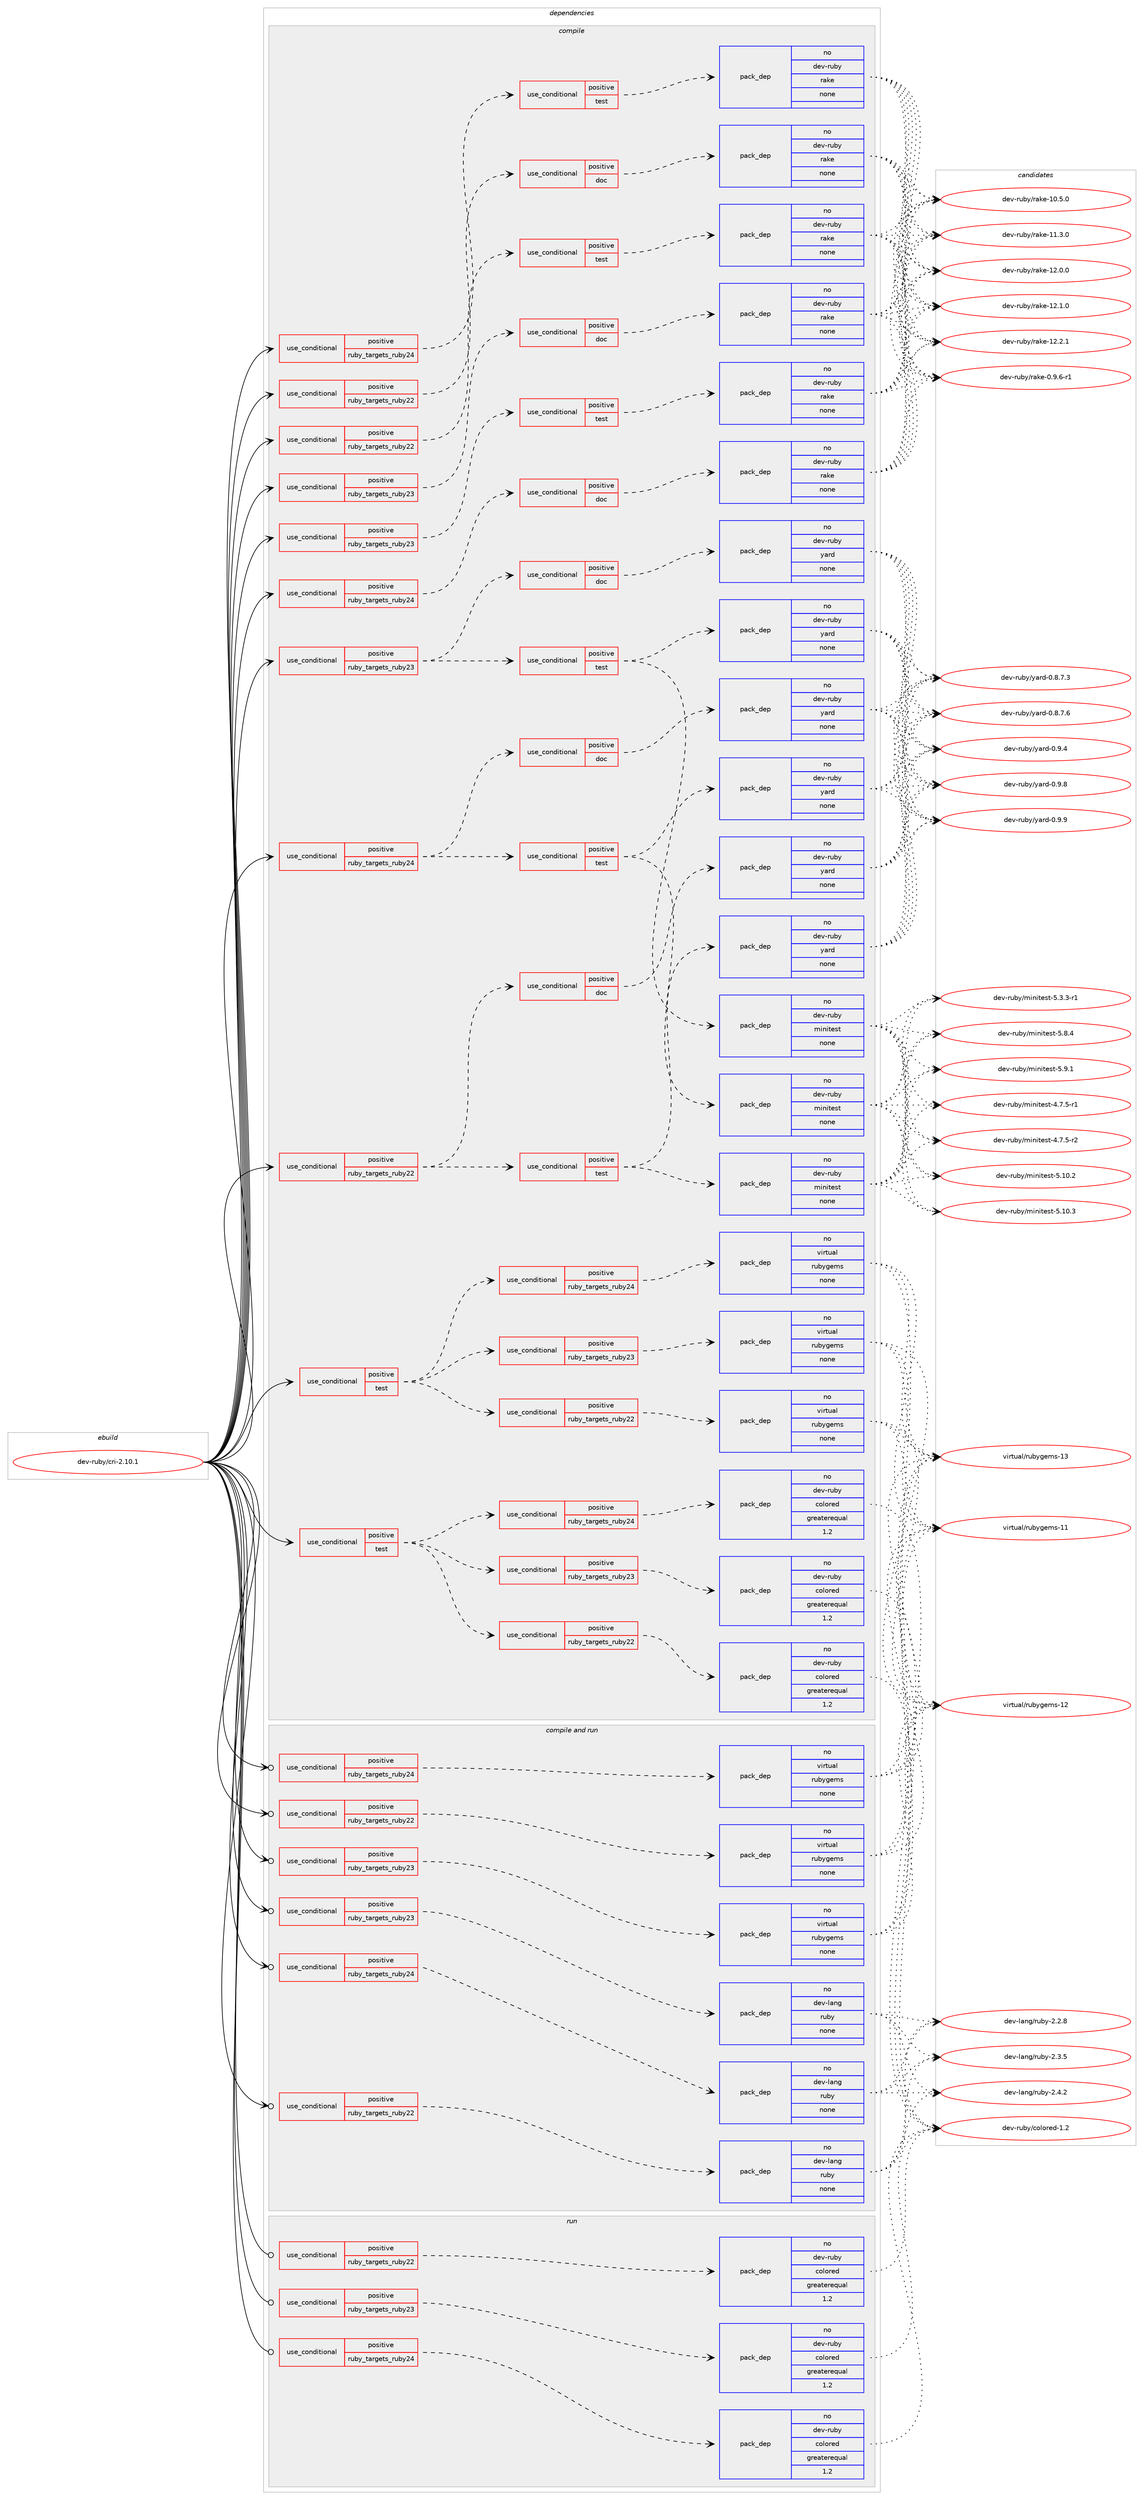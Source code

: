 digraph prolog {

# *************
# Graph options
# *************

newrank=true;
concentrate=true;
compound=true;
graph [rankdir=LR,fontname=Helvetica,fontsize=10,ranksep=1.5];#, ranksep=2.5, nodesep=0.2];
edge  [arrowhead=vee];
node  [fontname=Helvetica,fontsize=10];

# **********
# The ebuild
# **********

subgraph cluster_leftcol {
color=gray;
rank=same;
label=<<i>ebuild</i>>;
id [label="dev-ruby/cri-2.10.1", color=red, width=4, href="../dev-ruby/cri-2.10.1.svg"];
}

# ****************
# The dependencies
# ****************

subgraph cluster_midcol {
color=gray;
label=<<i>dependencies</i>>;
subgraph cluster_compile {
fillcolor="#eeeeee";
style=filled;
label=<<i>compile</i>>;
subgraph cond54974 {
dependency234669 [label=<<TABLE BORDER="0" CELLBORDER="1" CELLSPACING="0" CELLPADDING="4"><TR><TD ROWSPAN="3" CELLPADDING="10">use_conditional</TD></TR><TR><TD>positive</TD></TR><TR><TD>ruby_targets_ruby22</TD></TR></TABLE>>, shape=none, color=red];
subgraph cond54975 {
dependency234670 [label=<<TABLE BORDER="0" CELLBORDER="1" CELLSPACING="0" CELLPADDING="4"><TR><TD ROWSPAN="3" CELLPADDING="10">use_conditional</TD></TR><TR><TD>positive</TD></TR><TR><TD>doc</TD></TR></TABLE>>, shape=none, color=red];
subgraph pack175621 {
dependency234671 [label=<<TABLE BORDER="0" CELLBORDER="1" CELLSPACING="0" CELLPADDING="4" WIDTH="220"><TR><TD ROWSPAN="6" CELLPADDING="30">pack_dep</TD></TR><TR><TD WIDTH="110">no</TD></TR><TR><TD>dev-ruby</TD></TR><TR><TD>rake</TD></TR><TR><TD>none</TD></TR><TR><TD></TD></TR></TABLE>>, shape=none, color=blue];
}
dependency234670:e -> dependency234671:w [weight=20,style="dashed",arrowhead="vee"];
}
dependency234669:e -> dependency234670:w [weight=20,style="dashed",arrowhead="vee"];
}
id:e -> dependency234669:w [weight=20,style="solid",arrowhead="vee"];
subgraph cond54976 {
dependency234672 [label=<<TABLE BORDER="0" CELLBORDER="1" CELLSPACING="0" CELLPADDING="4"><TR><TD ROWSPAN="3" CELLPADDING="10">use_conditional</TD></TR><TR><TD>positive</TD></TR><TR><TD>ruby_targets_ruby22</TD></TR></TABLE>>, shape=none, color=red];
subgraph cond54977 {
dependency234673 [label=<<TABLE BORDER="0" CELLBORDER="1" CELLSPACING="0" CELLPADDING="4"><TR><TD ROWSPAN="3" CELLPADDING="10">use_conditional</TD></TR><TR><TD>positive</TD></TR><TR><TD>doc</TD></TR></TABLE>>, shape=none, color=red];
subgraph pack175622 {
dependency234674 [label=<<TABLE BORDER="0" CELLBORDER="1" CELLSPACING="0" CELLPADDING="4" WIDTH="220"><TR><TD ROWSPAN="6" CELLPADDING="30">pack_dep</TD></TR><TR><TD WIDTH="110">no</TD></TR><TR><TD>dev-ruby</TD></TR><TR><TD>yard</TD></TR><TR><TD>none</TD></TR><TR><TD></TD></TR></TABLE>>, shape=none, color=blue];
}
dependency234673:e -> dependency234674:w [weight=20,style="dashed",arrowhead="vee"];
}
dependency234672:e -> dependency234673:w [weight=20,style="dashed",arrowhead="vee"];
subgraph cond54978 {
dependency234675 [label=<<TABLE BORDER="0" CELLBORDER="1" CELLSPACING="0" CELLPADDING="4"><TR><TD ROWSPAN="3" CELLPADDING="10">use_conditional</TD></TR><TR><TD>positive</TD></TR><TR><TD>test</TD></TR></TABLE>>, shape=none, color=red];
subgraph pack175623 {
dependency234676 [label=<<TABLE BORDER="0" CELLBORDER="1" CELLSPACING="0" CELLPADDING="4" WIDTH="220"><TR><TD ROWSPAN="6" CELLPADDING="30">pack_dep</TD></TR><TR><TD WIDTH="110">no</TD></TR><TR><TD>dev-ruby</TD></TR><TR><TD>yard</TD></TR><TR><TD>none</TD></TR><TR><TD></TD></TR></TABLE>>, shape=none, color=blue];
}
dependency234675:e -> dependency234676:w [weight=20,style="dashed",arrowhead="vee"];
subgraph pack175624 {
dependency234677 [label=<<TABLE BORDER="0" CELLBORDER="1" CELLSPACING="0" CELLPADDING="4" WIDTH="220"><TR><TD ROWSPAN="6" CELLPADDING="30">pack_dep</TD></TR><TR><TD WIDTH="110">no</TD></TR><TR><TD>dev-ruby</TD></TR><TR><TD>minitest</TD></TR><TR><TD>none</TD></TR><TR><TD></TD></TR></TABLE>>, shape=none, color=blue];
}
dependency234675:e -> dependency234677:w [weight=20,style="dashed",arrowhead="vee"];
}
dependency234672:e -> dependency234675:w [weight=20,style="dashed",arrowhead="vee"];
}
id:e -> dependency234672:w [weight=20,style="solid",arrowhead="vee"];
subgraph cond54979 {
dependency234678 [label=<<TABLE BORDER="0" CELLBORDER="1" CELLSPACING="0" CELLPADDING="4"><TR><TD ROWSPAN="3" CELLPADDING="10">use_conditional</TD></TR><TR><TD>positive</TD></TR><TR><TD>ruby_targets_ruby22</TD></TR></TABLE>>, shape=none, color=red];
subgraph cond54980 {
dependency234679 [label=<<TABLE BORDER="0" CELLBORDER="1" CELLSPACING="0" CELLPADDING="4"><TR><TD ROWSPAN="3" CELLPADDING="10">use_conditional</TD></TR><TR><TD>positive</TD></TR><TR><TD>test</TD></TR></TABLE>>, shape=none, color=red];
subgraph pack175625 {
dependency234680 [label=<<TABLE BORDER="0" CELLBORDER="1" CELLSPACING="0" CELLPADDING="4" WIDTH="220"><TR><TD ROWSPAN="6" CELLPADDING="30">pack_dep</TD></TR><TR><TD WIDTH="110">no</TD></TR><TR><TD>dev-ruby</TD></TR><TR><TD>rake</TD></TR><TR><TD>none</TD></TR><TR><TD></TD></TR></TABLE>>, shape=none, color=blue];
}
dependency234679:e -> dependency234680:w [weight=20,style="dashed",arrowhead="vee"];
}
dependency234678:e -> dependency234679:w [weight=20,style="dashed",arrowhead="vee"];
}
id:e -> dependency234678:w [weight=20,style="solid",arrowhead="vee"];
subgraph cond54981 {
dependency234681 [label=<<TABLE BORDER="0" CELLBORDER="1" CELLSPACING="0" CELLPADDING="4"><TR><TD ROWSPAN="3" CELLPADDING="10">use_conditional</TD></TR><TR><TD>positive</TD></TR><TR><TD>ruby_targets_ruby23</TD></TR></TABLE>>, shape=none, color=red];
subgraph cond54982 {
dependency234682 [label=<<TABLE BORDER="0" CELLBORDER="1" CELLSPACING="0" CELLPADDING="4"><TR><TD ROWSPAN="3" CELLPADDING="10">use_conditional</TD></TR><TR><TD>positive</TD></TR><TR><TD>doc</TD></TR></TABLE>>, shape=none, color=red];
subgraph pack175626 {
dependency234683 [label=<<TABLE BORDER="0" CELLBORDER="1" CELLSPACING="0" CELLPADDING="4" WIDTH="220"><TR><TD ROWSPAN="6" CELLPADDING="30">pack_dep</TD></TR><TR><TD WIDTH="110">no</TD></TR><TR><TD>dev-ruby</TD></TR><TR><TD>rake</TD></TR><TR><TD>none</TD></TR><TR><TD></TD></TR></TABLE>>, shape=none, color=blue];
}
dependency234682:e -> dependency234683:w [weight=20,style="dashed",arrowhead="vee"];
}
dependency234681:e -> dependency234682:w [weight=20,style="dashed",arrowhead="vee"];
}
id:e -> dependency234681:w [weight=20,style="solid",arrowhead="vee"];
subgraph cond54983 {
dependency234684 [label=<<TABLE BORDER="0" CELLBORDER="1" CELLSPACING="0" CELLPADDING="4"><TR><TD ROWSPAN="3" CELLPADDING="10">use_conditional</TD></TR><TR><TD>positive</TD></TR><TR><TD>ruby_targets_ruby23</TD></TR></TABLE>>, shape=none, color=red];
subgraph cond54984 {
dependency234685 [label=<<TABLE BORDER="0" CELLBORDER="1" CELLSPACING="0" CELLPADDING="4"><TR><TD ROWSPAN="3" CELLPADDING="10">use_conditional</TD></TR><TR><TD>positive</TD></TR><TR><TD>doc</TD></TR></TABLE>>, shape=none, color=red];
subgraph pack175627 {
dependency234686 [label=<<TABLE BORDER="0" CELLBORDER="1" CELLSPACING="0" CELLPADDING="4" WIDTH="220"><TR><TD ROWSPAN="6" CELLPADDING="30">pack_dep</TD></TR><TR><TD WIDTH="110">no</TD></TR><TR><TD>dev-ruby</TD></TR><TR><TD>yard</TD></TR><TR><TD>none</TD></TR><TR><TD></TD></TR></TABLE>>, shape=none, color=blue];
}
dependency234685:e -> dependency234686:w [weight=20,style="dashed",arrowhead="vee"];
}
dependency234684:e -> dependency234685:w [weight=20,style="dashed",arrowhead="vee"];
subgraph cond54985 {
dependency234687 [label=<<TABLE BORDER="0" CELLBORDER="1" CELLSPACING="0" CELLPADDING="4"><TR><TD ROWSPAN="3" CELLPADDING="10">use_conditional</TD></TR><TR><TD>positive</TD></TR><TR><TD>test</TD></TR></TABLE>>, shape=none, color=red];
subgraph pack175628 {
dependency234688 [label=<<TABLE BORDER="0" CELLBORDER="1" CELLSPACING="0" CELLPADDING="4" WIDTH="220"><TR><TD ROWSPAN="6" CELLPADDING="30">pack_dep</TD></TR><TR><TD WIDTH="110">no</TD></TR><TR><TD>dev-ruby</TD></TR><TR><TD>yard</TD></TR><TR><TD>none</TD></TR><TR><TD></TD></TR></TABLE>>, shape=none, color=blue];
}
dependency234687:e -> dependency234688:w [weight=20,style="dashed",arrowhead="vee"];
subgraph pack175629 {
dependency234689 [label=<<TABLE BORDER="0" CELLBORDER="1" CELLSPACING="0" CELLPADDING="4" WIDTH="220"><TR><TD ROWSPAN="6" CELLPADDING="30">pack_dep</TD></TR><TR><TD WIDTH="110">no</TD></TR><TR><TD>dev-ruby</TD></TR><TR><TD>minitest</TD></TR><TR><TD>none</TD></TR><TR><TD></TD></TR></TABLE>>, shape=none, color=blue];
}
dependency234687:e -> dependency234689:w [weight=20,style="dashed",arrowhead="vee"];
}
dependency234684:e -> dependency234687:w [weight=20,style="dashed",arrowhead="vee"];
}
id:e -> dependency234684:w [weight=20,style="solid",arrowhead="vee"];
subgraph cond54986 {
dependency234690 [label=<<TABLE BORDER="0" CELLBORDER="1" CELLSPACING="0" CELLPADDING="4"><TR><TD ROWSPAN="3" CELLPADDING="10">use_conditional</TD></TR><TR><TD>positive</TD></TR><TR><TD>ruby_targets_ruby23</TD></TR></TABLE>>, shape=none, color=red];
subgraph cond54987 {
dependency234691 [label=<<TABLE BORDER="0" CELLBORDER="1" CELLSPACING="0" CELLPADDING="4"><TR><TD ROWSPAN="3" CELLPADDING="10">use_conditional</TD></TR><TR><TD>positive</TD></TR><TR><TD>test</TD></TR></TABLE>>, shape=none, color=red];
subgraph pack175630 {
dependency234692 [label=<<TABLE BORDER="0" CELLBORDER="1" CELLSPACING="0" CELLPADDING="4" WIDTH="220"><TR><TD ROWSPAN="6" CELLPADDING="30">pack_dep</TD></TR><TR><TD WIDTH="110">no</TD></TR><TR><TD>dev-ruby</TD></TR><TR><TD>rake</TD></TR><TR><TD>none</TD></TR><TR><TD></TD></TR></TABLE>>, shape=none, color=blue];
}
dependency234691:e -> dependency234692:w [weight=20,style="dashed",arrowhead="vee"];
}
dependency234690:e -> dependency234691:w [weight=20,style="dashed",arrowhead="vee"];
}
id:e -> dependency234690:w [weight=20,style="solid",arrowhead="vee"];
subgraph cond54988 {
dependency234693 [label=<<TABLE BORDER="0" CELLBORDER="1" CELLSPACING="0" CELLPADDING="4"><TR><TD ROWSPAN="3" CELLPADDING="10">use_conditional</TD></TR><TR><TD>positive</TD></TR><TR><TD>ruby_targets_ruby24</TD></TR></TABLE>>, shape=none, color=red];
subgraph cond54989 {
dependency234694 [label=<<TABLE BORDER="0" CELLBORDER="1" CELLSPACING="0" CELLPADDING="4"><TR><TD ROWSPAN="3" CELLPADDING="10">use_conditional</TD></TR><TR><TD>positive</TD></TR><TR><TD>doc</TD></TR></TABLE>>, shape=none, color=red];
subgraph pack175631 {
dependency234695 [label=<<TABLE BORDER="0" CELLBORDER="1" CELLSPACING="0" CELLPADDING="4" WIDTH="220"><TR><TD ROWSPAN="6" CELLPADDING="30">pack_dep</TD></TR><TR><TD WIDTH="110">no</TD></TR><TR><TD>dev-ruby</TD></TR><TR><TD>rake</TD></TR><TR><TD>none</TD></TR><TR><TD></TD></TR></TABLE>>, shape=none, color=blue];
}
dependency234694:e -> dependency234695:w [weight=20,style="dashed",arrowhead="vee"];
}
dependency234693:e -> dependency234694:w [weight=20,style="dashed",arrowhead="vee"];
}
id:e -> dependency234693:w [weight=20,style="solid",arrowhead="vee"];
subgraph cond54990 {
dependency234696 [label=<<TABLE BORDER="0" CELLBORDER="1" CELLSPACING="0" CELLPADDING="4"><TR><TD ROWSPAN="3" CELLPADDING="10">use_conditional</TD></TR><TR><TD>positive</TD></TR><TR><TD>ruby_targets_ruby24</TD></TR></TABLE>>, shape=none, color=red];
subgraph cond54991 {
dependency234697 [label=<<TABLE BORDER="0" CELLBORDER="1" CELLSPACING="0" CELLPADDING="4"><TR><TD ROWSPAN="3" CELLPADDING="10">use_conditional</TD></TR><TR><TD>positive</TD></TR><TR><TD>doc</TD></TR></TABLE>>, shape=none, color=red];
subgraph pack175632 {
dependency234698 [label=<<TABLE BORDER="0" CELLBORDER="1" CELLSPACING="0" CELLPADDING="4" WIDTH="220"><TR><TD ROWSPAN="6" CELLPADDING="30">pack_dep</TD></TR><TR><TD WIDTH="110">no</TD></TR><TR><TD>dev-ruby</TD></TR><TR><TD>yard</TD></TR><TR><TD>none</TD></TR><TR><TD></TD></TR></TABLE>>, shape=none, color=blue];
}
dependency234697:e -> dependency234698:w [weight=20,style="dashed",arrowhead="vee"];
}
dependency234696:e -> dependency234697:w [weight=20,style="dashed",arrowhead="vee"];
subgraph cond54992 {
dependency234699 [label=<<TABLE BORDER="0" CELLBORDER="1" CELLSPACING="0" CELLPADDING="4"><TR><TD ROWSPAN="3" CELLPADDING="10">use_conditional</TD></TR><TR><TD>positive</TD></TR><TR><TD>test</TD></TR></TABLE>>, shape=none, color=red];
subgraph pack175633 {
dependency234700 [label=<<TABLE BORDER="0" CELLBORDER="1" CELLSPACING="0" CELLPADDING="4" WIDTH="220"><TR><TD ROWSPAN="6" CELLPADDING="30">pack_dep</TD></TR><TR><TD WIDTH="110">no</TD></TR><TR><TD>dev-ruby</TD></TR><TR><TD>yard</TD></TR><TR><TD>none</TD></TR><TR><TD></TD></TR></TABLE>>, shape=none, color=blue];
}
dependency234699:e -> dependency234700:w [weight=20,style="dashed",arrowhead="vee"];
subgraph pack175634 {
dependency234701 [label=<<TABLE BORDER="0" CELLBORDER="1" CELLSPACING="0" CELLPADDING="4" WIDTH="220"><TR><TD ROWSPAN="6" CELLPADDING="30">pack_dep</TD></TR><TR><TD WIDTH="110">no</TD></TR><TR><TD>dev-ruby</TD></TR><TR><TD>minitest</TD></TR><TR><TD>none</TD></TR><TR><TD></TD></TR></TABLE>>, shape=none, color=blue];
}
dependency234699:e -> dependency234701:w [weight=20,style="dashed",arrowhead="vee"];
}
dependency234696:e -> dependency234699:w [weight=20,style="dashed",arrowhead="vee"];
}
id:e -> dependency234696:w [weight=20,style="solid",arrowhead="vee"];
subgraph cond54993 {
dependency234702 [label=<<TABLE BORDER="0" CELLBORDER="1" CELLSPACING="0" CELLPADDING="4"><TR><TD ROWSPAN="3" CELLPADDING="10">use_conditional</TD></TR><TR><TD>positive</TD></TR><TR><TD>ruby_targets_ruby24</TD></TR></TABLE>>, shape=none, color=red];
subgraph cond54994 {
dependency234703 [label=<<TABLE BORDER="0" CELLBORDER="1" CELLSPACING="0" CELLPADDING="4"><TR><TD ROWSPAN="3" CELLPADDING="10">use_conditional</TD></TR><TR><TD>positive</TD></TR><TR><TD>test</TD></TR></TABLE>>, shape=none, color=red];
subgraph pack175635 {
dependency234704 [label=<<TABLE BORDER="0" CELLBORDER="1" CELLSPACING="0" CELLPADDING="4" WIDTH="220"><TR><TD ROWSPAN="6" CELLPADDING="30">pack_dep</TD></TR><TR><TD WIDTH="110">no</TD></TR><TR><TD>dev-ruby</TD></TR><TR><TD>rake</TD></TR><TR><TD>none</TD></TR><TR><TD></TD></TR></TABLE>>, shape=none, color=blue];
}
dependency234703:e -> dependency234704:w [weight=20,style="dashed",arrowhead="vee"];
}
dependency234702:e -> dependency234703:w [weight=20,style="dashed",arrowhead="vee"];
}
id:e -> dependency234702:w [weight=20,style="solid",arrowhead="vee"];
subgraph cond54995 {
dependency234705 [label=<<TABLE BORDER="0" CELLBORDER="1" CELLSPACING="0" CELLPADDING="4"><TR><TD ROWSPAN="3" CELLPADDING="10">use_conditional</TD></TR><TR><TD>positive</TD></TR><TR><TD>test</TD></TR></TABLE>>, shape=none, color=red];
subgraph cond54996 {
dependency234706 [label=<<TABLE BORDER="0" CELLBORDER="1" CELLSPACING="0" CELLPADDING="4"><TR><TD ROWSPAN="3" CELLPADDING="10">use_conditional</TD></TR><TR><TD>positive</TD></TR><TR><TD>ruby_targets_ruby22</TD></TR></TABLE>>, shape=none, color=red];
subgraph pack175636 {
dependency234707 [label=<<TABLE BORDER="0" CELLBORDER="1" CELLSPACING="0" CELLPADDING="4" WIDTH="220"><TR><TD ROWSPAN="6" CELLPADDING="30">pack_dep</TD></TR><TR><TD WIDTH="110">no</TD></TR><TR><TD>dev-ruby</TD></TR><TR><TD>colored</TD></TR><TR><TD>greaterequal</TD></TR><TR><TD>1.2</TD></TR></TABLE>>, shape=none, color=blue];
}
dependency234706:e -> dependency234707:w [weight=20,style="dashed",arrowhead="vee"];
}
dependency234705:e -> dependency234706:w [weight=20,style="dashed",arrowhead="vee"];
subgraph cond54997 {
dependency234708 [label=<<TABLE BORDER="0" CELLBORDER="1" CELLSPACING="0" CELLPADDING="4"><TR><TD ROWSPAN="3" CELLPADDING="10">use_conditional</TD></TR><TR><TD>positive</TD></TR><TR><TD>ruby_targets_ruby23</TD></TR></TABLE>>, shape=none, color=red];
subgraph pack175637 {
dependency234709 [label=<<TABLE BORDER="0" CELLBORDER="1" CELLSPACING="0" CELLPADDING="4" WIDTH="220"><TR><TD ROWSPAN="6" CELLPADDING="30">pack_dep</TD></TR><TR><TD WIDTH="110">no</TD></TR><TR><TD>dev-ruby</TD></TR><TR><TD>colored</TD></TR><TR><TD>greaterequal</TD></TR><TR><TD>1.2</TD></TR></TABLE>>, shape=none, color=blue];
}
dependency234708:e -> dependency234709:w [weight=20,style="dashed",arrowhead="vee"];
}
dependency234705:e -> dependency234708:w [weight=20,style="dashed",arrowhead="vee"];
subgraph cond54998 {
dependency234710 [label=<<TABLE BORDER="0" CELLBORDER="1" CELLSPACING="0" CELLPADDING="4"><TR><TD ROWSPAN="3" CELLPADDING="10">use_conditional</TD></TR><TR><TD>positive</TD></TR><TR><TD>ruby_targets_ruby24</TD></TR></TABLE>>, shape=none, color=red];
subgraph pack175638 {
dependency234711 [label=<<TABLE BORDER="0" CELLBORDER="1" CELLSPACING="0" CELLPADDING="4" WIDTH="220"><TR><TD ROWSPAN="6" CELLPADDING="30">pack_dep</TD></TR><TR><TD WIDTH="110">no</TD></TR><TR><TD>dev-ruby</TD></TR><TR><TD>colored</TD></TR><TR><TD>greaterequal</TD></TR><TR><TD>1.2</TD></TR></TABLE>>, shape=none, color=blue];
}
dependency234710:e -> dependency234711:w [weight=20,style="dashed",arrowhead="vee"];
}
dependency234705:e -> dependency234710:w [weight=20,style="dashed",arrowhead="vee"];
}
id:e -> dependency234705:w [weight=20,style="solid",arrowhead="vee"];
subgraph cond54999 {
dependency234712 [label=<<TABLE BORDER="0" CELLBORDER="1" CELLSPACING="0" CELLPADDING="4"><TR><TD ROWSPAN="3" CELLPADDING="10">use_conditional</TD></TR><TR><TD>positive</TD></TR><TR><TD>test</TD></TR></TABLE>>, shape=none, color=red];
subgraph cond55000 {
dependency234713 [label=<<TABLE BORDER="0" CELLBORDER="1" CELLSPACING="0" CELLPADDING="4"><TR><TD ROWSPAN="3" CELLPADDING="10">use_conditional</TD></TR><TR><TD>positive</TD></TR><TR><TD>ruby_targets_ruby22</TD></TR></TABLE>>, shape=none, color=red];
subgraph pack175639 {
dependency234714 [label=<<TABLE BORDER="0" CELLBORDER="1" CELLSPACING="0" CELLPADDING="4" WIDTH="220"><TR><TD ROWSPAN="6" CELLPADDING="30">pack_dep</TD></TR><TR><TD WIDTH="110">no</TD></TR><TR><TD>virtual</TD></TR><TR><TD>rubygems</TD></TR><TR><TD>none</TD></TR><TR><TD></TD></TR></TABLE>>, shape=none, color=blue];
}
dependency234713:e -> dependency234714:w [weight=20,style="dashed",arrowhead="vee"];
}
dependency234712:e -> dependency234713:w [weight=20,style="dashed",arrowhead="vee"];
subgraph cond55001 {
dependency234715 [label=<<TABLE BORDER="0" CELLBORDER="1" CELLSPACING="0" CELLPADDING="4"><TR><TD ROWSPAN="3" CELLPADDING="10">use_conditional</TD></TR><TR><TD>positive</TD></TR><TR><TD>ruby_targets_ruby23</TD></TR></TABLE>>, shape=none, color=red];
subgraph pack175640 {
dependency234716 [label=<<TABLE BORDER="0" CELLBORDER="1" CELLSPACING="0" CELLPADDING="4" WIDTH="220"><TR><TD ROWSPAN="6" CELLPADDING="30">pack_dep</TD></TR><TR><TD WIDTH="110">no</TD></TR><TR><TD>virtual</TD></TR><TR><TD>rubygems</TD></TR><TR><TD>none</TD></TR><TR><TD></TD></TR></TABLE>>, shape=none, color=blue];
}
dependency234715:e -> dependency234716:w [weight=20,style="dashed",arrowhead="vee"];
}
dependency234712:e -> dependency234715:w [weight=20,style="dashed",arrowhead="vee"];
subgraph cond55002 {
dependency234717 [label=<<TABLE BORDER="0" CELLBORDER="1" CELLSPACING="0" CELLPADDING="4"><TR><TD ROWSPAN="3" CELLPADDING="10">use_conditional</TD></TR><TR><TD>positive</TD></TR><TR><TD>ruby_targets_ruby24</TD></TR></TABLE>>, shape=none, color=red];
subgraph pack175641 {
dependency234718 [label=<<TABLE BORDER="0" CELLBORDER="1" CELLSPACING="0" CELLPADDING="4" WIDTH="220"><TR><TD ROWSPAN="6" CELLPADDING="30">pack_dep</TD></TR><TR><TD WIDTH="110">no</TD></TR><TR><TD>virtual</TD></TR><TR><TD>rubygems</TD></TR><TR><TD>none</TD></TR><TR><TD></TD></TR></TABLE>>, shape=none, color=blue];
}
dependency234717:e -> dependency234718:w [weight=20,style="dashed",arrowhead="vee"];
}
dependency234712:e -> dependency234717:w [weight=20,style="dashed",arrowhead="vee"];
}
id:e -> dependency234712:w [weight=20,style="solid",arrowhead="vee"];
}
subgraph cluster_compileandrun {
fillcolor="#eeeeee";
style=filled;
label=<<i>compile and run</i>>;
subgraph cond55003 {
dependency234719 [label=<<TABLE BORDER="0" CELLBORDER="1" CELLSPACING="0" CELLPADDING="4"><TR><TD ROWSPAN="3" CELLPADDING="10">use_conditional</TD></TR><TR><TD>positive</TD></TR><TR><TD>ruby_targets_ruby22</TD></TR></TABLE>>, shape=none, color=red];
subgraph pack175642 {
dependency234720 [label=<<TABLE BORDER="0" CELLBORDER="1" CELLSPACING="0" CELLPADDING="4" WIDTH="220"><TR><TD ROWSPAN="6" CELLPADDING="30">pack_dep</TD></TR><TR><TD WIDTH="110">no</TD></TR><TR><TD>dev-lang</TD></TR><TR><TD>ruby</TD></TR><TR><TD>none</TD></TR><TR><TD></TD></TR></TABLE>>, shape=none, color=blue];
}
dependency234719:e -> dependency234720:w [weight=20,style="dashed",arrowhead="vee"];
}
id:e -> dependency234719:w [weight=20,style="solid",arrowhead="odotvee"];
subgraph cond55004 {
dependency234721 [label=<<TABLE BORDER="0" CELLBORDER="1" CELLSPACING="0" CELLPADDING="4"><TR><TD ROWSPAN="3" CELLPADDING="10">use_conditional</TD></TR><TR><TD>positive</TD></TR><TR><TD>ruby_targets_ruby22</TD></TR></TABLE>>, shape=none, color=red];
subgraph pack175643 {
dependency234722 [label=<<TABLE BORDER="0" CELLBORDER="1" CELLSPACING="0" CELLPADDING="4" WIDTH="220"><TR><TD ROWSPAN="6" CELLPADDING="30">pack_dep</TD></TR><TR><TD WIDTH="110">no</TD></TR><TR><TD>virtual</TD></TR><TR><TD>rubygems</TD></TR><TR><TD>none</TD></TR><TR><TD></TD></TR></TABLE>>, shape=none, color=blue];
}
dependency234721:e -> dependency234722:w [weight=20,style="dashed",arrowhead="vee"];
}
id:e -> dependency234721:w [weight=20,style="solid",arrowhead="odotvee"];
subgraph cond55005 {
dependency234723 [label=<<TABLE BORDER="0" CELLBORDER="1" CELLSPACING="0" CELLPADDING="4"><TR><TD ROWSPAN="3" CELLPADDING="10">use_conditional</TD></TR><TR><TD>positive</TD></TR><TR><TD>ruby_targets_ruby23</TD></TR></TABLE>>, shape=none, color=red];
subgraph pack175644 {
dependency234724 [label=<<TABLE BORDER="0" CELLBORDER="1" CELLSPACING="0" CELLPADDING="4" WIDTH="220"><TR><TD ROWSPAN="6" CELLPADDING="30">pack_dep</TD></TR><TR><TD WIDTH="110">no</TD></TR><TR><TD>dev-lang</TD></TR><TR><TD>ruby</TD></TR><TR><TD>none</TD></TR><TR><TD></TD></TR></TABLE>>, shape=none, color=blue];
}
dependency234723:e -> dependency234724:w [weight=20,style="dashed",arrowhead="vee"];
}
id:e -> dependency234723:w [weight=20,style="solid",arrowhead="odotvee"];
subgraph cond55006 {
dependency234725 [label=<<TABLE BORDER="0" CELLBORDER="1" CELLSPACING="0" CELLPADDING="4"><TR><TD ROWSPAN="3" CELLPADDING="10">use_conditional</TD></TR><TR><TD>positive</TD></TR><TR><TD>ruby_targets_ruby23</TD></TR></TABLE>>, shape=none, color=red];
subgraph pack175645 {
dependency234726 [label=<<TABLE BORDER="0" CELLBORDER="1" CELLSPACING="0" CELLPADDING="4" WIDTH="220"><TR><TD ROWSPAN="6" CELLPADDING="30">pack_dep</TD></TR><TR><TD WIDTH="110">no</TD></TR><TR><TD>virtual</TD></TR><TR><TD>rubygems</TD></TR><TR><TD>none</TD></TR><TR><TD></TD></TR></TABLE>>, shape=none, color=blue];
}
dependency234725:e -> dependency234726:w [weight=20,style="dashed",arrowhead="vee"];
}
id:e -> dependency234725:w [weight=20,style="solid",arrowhead="odotvee"];
subgraph cond55007 {
dependency234727 [label=<<TABLE BORDER="0" CELLBORDER="1" CELLSPACING="0" CELLPADDING="4"><TR><TD ROWSPAN="3" CELLPADDING="10">use_conditional</TD></TR><TR><TD>positive</TD></TR><TR><TD>ruby_targets_ruby24</TD></TR></TABLE>>, shape=none, color=red];
subgraph pack175646 {
dependency234728 [label=<<TABLE BORDER="0" CELLBORDER="1" CELLSPACING="0" CELLPADDING="4" WIDTH="220"><TR><TD ROWSPAN="6" CELLPADDING="30">pack_dep</TD></TR><TR><TD WIDTH="110">no</TD></TR><TR><TD>dev-lang</TD></TR><TR><TD>ruby</TD></TR><TR><TD>none</TD></TR><TR><TD></TD></TR></TABLE>>, shape=none, color=blue];
}
dependency234727:e -> dependency234728:w [weight=20,style="dashed",arrowhead="vee"];
}
id:e -> dependency234727:w [weight=20,style="solid",arrowhead="odotvee"];
subgraph cond55008 {
dependency234729 [label=<<TABLE BORDER="0" CELLBORDER="1" CELLSPACING="0" CELLPADDING="4"><TR><TD ROWSPAN="3" CELLPADDING="10">use_conditional</TD></TR><TR><TD>positive</TD></TR><TR><TD>ruby_targets_ruby24</TD></TR></TABLE>>, shape=none, color=red];
subgraph pack175647 {
dependency234730 [label=<<TABLE BORDER="0" CELLBORDER="1" CELLSPACING="0" CELLPADDING="4" WIDTH="220"><TR><TD ROWSPAN="6" CELLPADDING="30">pack_dep</TD></TR><TR><TD WIDTH="110">no</TD></TR><TR><TD>virtual</TD></TR><TR><TD>rubygems</TD></TR><TR><TD>none</TD></TR><TR><TD></TD></TR></TABLE>>, shape=none, color=blue];
}
dependency234729:e -> dependency234730:w [weight=20,style="dashed",arrowhead="vee"];
}
id:e -> dependency234729:w [weight=20,style="solid",arrowhead="odotvee"];
}
subgraph cluster_run {
fillcolor="#eeeeee";
style=filled;
label=<<i>run</i>>;
subgraph cond55009 {
dependency234731 [label=<<TABLE BORDER="0" CELLBORDER="1" CELLSPACING="0" CELLPADDING="4"><TR><TD ROWSPAN="3" CELLPADDING="10">use_conditional</TD></TR><TR><TD>positive</TD></TR><TR><TD>ruby_targets_ruby22</TD></TR></TABLE>>, shape=none, color=red];
subgraph pack175648 {
dependency234732 [label=<<TABLE BORDER="0" CELLBORDER="1" CELLSPACING="0" CELLPADDING="4" WIDTH="220"><TR><TD ROWSPAN="6" CELLPADDING="30">pack_dep</TD></TR><TR><TD WIDTH="110">no</TD></TR><TR><TD>dev-ruby</TD></TR><TR><TD>colored</TD></TR><TR><TD>greaterequal</TD></TR><TR><TD>1.2</TD></TR></TABLE>>, shape=none, color=blue];
}
dependency234731:e -> dependency234732:w [weight=20,style="dashed",arrowhead="vee"];
}
id:e -> dependency234731:w [weight=20,style="solid",arrowhead="odot"];
subgraph cond55010 {
dependency234733 [label=<<TABLE BORDER="0" CELLBORDER="1" CELLSPACING="0" CELLPADDING="4"><TR><TD ROWSPAN="3" CELLPADDING="10">use_conditional</TD></TR><TR><TD>positive</TD></TR><TR><TD>ruby_targets_ruby23</TD></TR></TABLE>>, shape=none, color=red];
subgraph pack175649 {
dependency234734 [label=<<TABLE BORDER="0" CELLBORDER="1" CELLSPACING="0" CELLPADDING="4" WIDTH="220"><TR><TD ROWSPAN="6" CELLPADDING="30">pack_dep</TD></TR><TR><TD WIDTH="110">no</TD></TR><TR><TD>dev-ruby</TD></TR><TR><TD>colored</TD></TR><TR><TD>greaterequal</TD></TR><TR><TD>1.2</TD></TR></TABLE>>, shape=none, color=blue];
}
dependency234733:e -> dependency234734:w [weight=20,style="dashed",arrowhead="vee"];
}
id:e -> dependency234733:w [weight=20,style="solid",arrowhead="odot"];
subgraph cond55011 {
dependency234735 [label=<<TABLE BORDER="0" CELLBORDER="1" CELLSPACING="0" CELLPADDING="4"><TR><TD ROWSPAN="3" CELLPADDING="10">use_conditional</TD></TR><TR><TD>positive</TD></TR><TR><TD>ruby_targets_ruby24</TD></TR></TABLE>>, shape=none, color=red];
subgraph pack175650 {
dependency234736 [label=<<TABLE BORDER="0" CELLBORDER="1" CELLSPACING="0" CELLPADDING="4" WIDTH="220"><TR><TD ROWSPAN="6" CELLPADDING="30">pack_dep</TD></TR><TR><TD WIDTH="110">no</TD></TR><TR><TD>dev-ruby</TD></TR><TR><TD>colored</TD></TR><TR><TD>greaterequal</TD></TR><TR><TD>1.2</TD></TR></TABLE>>, shape=none, color=blue];
}
dependency234735:e -> dependency234736:w [weight=20,style="dashed",arrowhead="vee"];
}
id:e -> dependency234735:w [weight=20,style="solid",arrowhead="odot"];
}
}

# **************
# The candidates
# **************

subgraph cluster_choices {
rank=same;
color=gray;
label=<<i>candidates</i>>;

subgraph choice175621 {
color=black;
nodesep=1;
choice100101118451141179812147114971071014548465746544511449 [label="dev-ruby/rake-0.9.6-r1", color=red, width=4,href="../dev-ruby/rake-0.9.6-r1.svg"];
choice1001011184511411798121471149710710145494846534648 [label="dev-ruby/rake-10.5.0", color=red, width=4,href="../dev-ruby/rake-10.5.0.svg"];
choice1001011184511411798121471149710710145494946514648 [label="dev-ruby/rake-11.3.0", color=red, width=4,href="../dev-ruby/rake-11.3.0.svg"];
choice1001011184511411798121471149710710145495046484648 [label="dev-ruby/rake-12.0.0", color=red, width=4,href="../dev-ruby/rake-12.0.0.svg"];
choice1001011184511411798121471149710710145495046494648 [label="dev-ruby/rake-12.1.0", color=red, width=4,href="../dev-ruby/rake-12.1.0.svg"];
choice1001011184511411798121471149710710145495046504649 [label="dev-ruby/rake-12.2.1", color=red, width=4,href="../dev-ruby/rake-12.2.1.svg"];
dependency234671:e -> choice100101118451141179812147114971071014548465746544511449:w [style=dotted,weight="100"];
dependency234671:e -> choice1001011184511411798121471149710710145494846534648:w [style=dotted,weight="100"];
dependency234671:e -> choice1001011184511411798121471149710710145494946514648:w [style=dotted,weight="100"];
dependency234671:e -> choice1001011184511411798121471149710710145495046484648:w [style=dotted,weight="100"];
dependency234671:e -> choice1001011184511411798121471149710710145495046494648:w [style=dotted,weight="100"];
dependency234671:e -> choice1001011184511411798121471149710710145495046504649:w [style=dotted,weight="100"];
}
subgraph choice175622 {
color=black;
nodesep=1;
choice100101118451141179812147121971141004548465646554651 [label="dev-ruby/yard-0.8.7.3", color=red, width=4,href="../dev-ruby/yard-0.8.7.3.svg"];
choice100101118451141179812147121971141004548465646554654 [label="dev-ruby/yard-0.8.7.6", color=red, width=4,href="../dev-ruby/yard-0.8.7.6.svg"];
choice10010111845114117981214712197114100454846574652 [label="dev-ruby/yard-0.9.4", color=red, width=4,href="../dev-ruby/yard-0.9.4.svg"];
choice10010111845114117981214712197114100454846574656 [label="dev-ruby/yard-0.9.8", color=red, width=4,href="../dev-ruby/yard-0.9.8.svg"];
choice10010111845114117981214712197114100454846574657 [label="dev-ruby/yard-0.9.9", color=red, width=4,href="../dev-ruby/yard-0.9.9.svg"];
dependency234674:e -> choice100101118451141179812147121971141004548465646554651:w [style=dotted,weight="100"];
dependency234674:e -> choice100101118451141179812147121971141004548465646554654:w [style=dotted,weight="100"];
dependency234674:e -> choice10010111845114117981214712197114100454846574652:w [style=dotted,weight="100"];
dependency234674:e -> choice10010111845114117981214712197114100454846574656:w [style=dotted,weight="100"];
dependency234674:e -> choice10010111845114117981214712197114100454846574657:w [style=dotted,weight="100"];
}
subgraph choice175623 {
color=black;
nodesep=1;
choice100101118451141179812147121971141004548465646554651 [label="dev-ruby/yard-0.8.7.3", color=red, width=4,href="../dev-ruby/yard-0.8.7.3.svg"];
choice100101118451141179812147121971141004548465646554654 [label="dev-ruby/yard-0.8.7.6", color=red, width=4,href="../dev-ruby/yard-0.8.7.6.svg"];
choice10010111845114117981214712197114100454846574652 [label="dev-ruby/yard-0.9.4", color=red, width=4,href="../dev-ruby/yard-0.9.4.svg"];
choice10010111845114117981214712197114100454846574656 [label="dev-ruby/yard-0.9.8", color=red, width=4,href="../dev-ruby/yard-0.9.8.svg"];
choice10010111845114117981214712197114100454846574657 [label="dev-ruby/yard-0.9.9", color=red, width=4,href="../dev-ruby/yard-0.9.9.svg"];
dependency234676:e -> choice100101118451141179812147121971141004548465646554651:w [style=dotted,weight="100"];
dependency234676:e -> choice100101118451141179812147121971141004548465646554654:w [style=dotted,weight="100"];
dependency234676:e -> choice10010111845114117981214712197114100454846574652:w [style=dotted,weight="100"];
dependency234676:e -> choice10010111845114117981214712197114100454846574656:w [style=dotted,weight="100"];
dependency234676:e -> choice10010111845114117981214712197114100454846574657:w [style=dotted,weight="100"];
}
subgraph choice175624 {
color=black;
nodesep=1;
choice1001011184511411798121471091051101051161011151164552465546534511449 [label="dev-ruby/minitest-4.7.5-r1", color=red, width=4,href="../dev-ruby/minitest-4.7.5-r1.svg"];
choice1001011184511411798121471091051101051161011151164552465546534511450 [label="dev-ruby/minitest-4.7.5-r2", color=red, width=4,href="../dev-ruby/minitest-4.7.5-r2.svg"];
choice10010111845114117981214710910511010511610111511645534649484650 [label="dev-ruby/minitest-5.10.2", color=red, width=4,href="../dev-ruby/minitest-5.10.2.svg"];
choice10010111845114117981214710910511010511610111511645534649484651 [label="dev-ruby/minitest-5.10.3", color=red, width=4,href="../dev-ruby/minitest-5.10.3.svg"];
choice1001011184511411798121471091051101051161011151164553465146514511449 [label="dev-ruby/minitest-5.3.3-r1", color=red, width=4,href="../dev-ruby/minitest-5.3.3-r1.svg"];
choice100101118451141179812147109105110105116101115116455346564652 [label="dev-ruby/minitest-5.8.4", color=red, width=4,href="../dev-ruby/minitest-5.8.4.svg"];
choice100101118451141179812147109105110105116101115116455346574649 [label="dev-ruby/minitest-5.9.1", color=red, width=4,href="../dev-ruby/minitest-5.9.1.svg"];
dependency234677:e -> choice1001011184511411798121471091051101051161011151164552465546534511449:w [style=dotted,weight="100"];
dependency234677:e -> choice1001011184511411798121471091051101051161011151164552465546534511450:w [style=dotted,weight="100"];
dependency234677:e -> choice10010111845114117981214710910511010511610111511645534649484650:w [style=dotted,weight="100"];
dependency234677:e -> choice10010111845114117981214710910511010511610111511645534649484651:w [style=dotted,weight="100"];
dependency234677:e -> choice1001011184511411798121471091051101051161011151164553465146514511449:w [style=dotted,weight="100"];
dependency234677:e -> choice100101118451141179812147109105110105116101115116455346564652:w [style=dotted,weight="100"];
dependency234677:e -> choice100101118451141179812147109105110105116101115116455346574649:w [style=dotted,weight="100"];
}
subgraph choice175625 {
color=black;
nodesep=1;
choice100101118451141179812147114971071014548465746544511449 [label="dev-ruby/rake-0.9.6-r1", color=red, width=4,href="../dev-ruby/rake-0.9.6-r1.svg"];
choice1001011184511411798121471149710710145494846534648 [label="dev-ruby/rake-10.5.0", color=red, width=4,href="../dev-ruby/rake-10.5.0.svg"];
choice1001011184511411798121471149710710145494946514648 [label="dev-ruby/rake-11.3.0", color=red, width=4,href="../dev-ruby/rake-11.3.0.svg"];
choice1001011184511411798121471149710710145495046484648 [label="dev-ruby/rake-12.0.0", color=red, width=4,href="../dev-ruby/rake-12.0.0.svg"];
choice1001011184511411798121471149710710145495046494648 [label="dev-ruby/rake-12.1.0", color=red, width=4,href="../dev-ruby/rake-12.1.0.svg"];
choice1001011184511411798121471149710710145495046504649 [label="dev-ruby/rake-12.2.1", color=red, width=4,href="../dev-ruby/rake-12.2.1.svg"];
dependency234680:e -> choice100101118451141179812147114971071014548465746544511449:w [style=dotted,weight="100"];
dependency234680:e -> choice1001011184511411798121471149710710145494846534648:w [style=dotted,weight="100"];
dependency234680:e -> choice1001011184511411798121471149710710145494946514648:w [style=dotted,weight="100"];
dependency234680:e -> choice1001011184511411798121471149710710145495046484648:w [style=dotted,weight="100"];
dependency234680:e -> choice1001011184511411798121471149710710145495046494648:w [style=dotted,weight="100"];
dependency234680:e -> choice1001011184511411798121471149710710145495046504649:w [style=dotted,weight="100"];
}
subgraph choice175626 {
color=black;
nodesep=1;
choice100101118451141179812147114971071014548465746544511449 [label="dev-ruby/rake-0.9.6-r1", color=red, width=4,href="../dev-ruby/rake-0.9.6-r1.svg"];
choice1001011184511411798121471149710710145494846534648 [label="dev-ruby/rake-10.5.0", color=red, width=4,href="../dev-ruby/rake-10.5.0.svg"];
choice1001011184511411798121471149710710145494946514648 [label="dev-ruby/rake-11.3.0", color=red, width=4,href="../dev-ruby/rake-11.3.0.svg"];
choice1001011184511411798121471149710710145495046484648 [label="dev-ruby/rake-12.0.0", color=red, width=4,href="../dev-ruby/rake-12.0.0.svg"];
choice1001011184511411798121471149710710145495046494648 [label="dev-ruby/rake-12.1.0", color=red, width=4,href="../dev-ruby/rake-12.1.0.svg"];
choice1001011184511411798121471149710710145495046504649 [label="dev-ruby/rake-12.2.1", color=red, width=4,href="../dev-ruby/rake-12.2.1.svg"];
dependency234683:e -> choice100101118451141179812147114971071014548465746544511449:w [style=dotted,weight="100"];
dependency234683:e -> choice1001011184511411798121471149710710145494846534648:w [style=dotted,weight="100"];
dependency234683:e -> choice1001011184511411798121471149710710145494946514648:w [style=dotted,weight="100"];
dependency234683:e -> choice1001011184511411798121471149710710145495046484648:w [style=dotted,weight="100"];
dependency234683:e -> choice1001011184511411798121471149710710145495046494648:w [style=dotted,weight="100"];
dependency234683:e -> choice1001011184511411798121471149710710145495046504649:w [style=dotted,weight="100"];
}
subgraph choice175627 {
color=black;
nodesep=1;
choice100101118451141179812147121971141004548465646554651 [label="dev-ruby/yard-0.8.7.3", color=red, width=4,href="../dev-ruby/yard-0.8.7.3.svg"];
choice100101118451141179812147121971141004548465646554654 [label="dev-ruby/yard-0.8.7.6", color=red, width=4,href="../dev-ruby/yard-0.8.7.6.svg"];
choice10010111845114117981214712197114100454846574652 [label="dev-ruby/yard-0.9.4", color=red, width=4,href="../dev-ruby/yard-0.9.4.svg"];
choice10010111845114117981214712197114100454846574656 [label="dev-ruby/yard-0.9.8", color=red, width=4,href="../dev-ruby/yard-0.9.8.svg"];
choice10010111845114117981214712197114100454846574657 [label="dev-ruby/yard-0.9.9", color=red, width=4,href="../dev-ruby/yard-0.9.9.svg"];
dependency234686:e -> choice100101118451141179812147121971141004548465646554651:w [style=dotted,weight="100"];
dependency234686:e -> choice100101118451141179812147121971141004548465646554654:w [style=dotted,weight="100"];
dependency234686:e -> choice10010111845114117981214712197114100454846574652:w [style=dotted,weight="100"];
dependency234686:e -> choice10010111845114117981214712197114100454846574656:w [style=dotted,weight="100"];
dependency234686:e -> choice10010111845114117981214712197114100454846574657:w [style=dotted,weight="100"];
}
subgraph choice175628 {
color=black;
nodesep=1;
choice100101118451141179812147121971141004548465646554651 [label="dev-ruby/yard-0.8.7.3", color=red, width=4,href="../dev-ruby/yard-0.8.7.3.svg"];
choice100101118451141179812147121971141004548465646554654 [label="dev-ruby/yard-0.8.7.6", color=red, width=4,href="../dev-ruby/yard-0.8.7.6.svg"];
choice10010111845114117981214712197114100454846574652 [label="dev-ruby/yard-0.9.4", color=red, width=4,href="../dev-ruby/yard-0.9.4.svg"];
choice10010111845114117981214712197114100454846574656 [label="dev-ruby/yard-0.9.8", color=red, width=4,href="../dev-ruby/yard-0.9.8.svg"];
choice10010111845114117981214712197114100454846574657 [label="dev-ruby/yard-0.9.9", color=red, width=4,href="../dev-ruby/yard-0.9.9.svg"];
dependency234688:e -> choice100101118451141179812147121971141004548465646554651:w [style=dotted,weight="100"];
dependency234688:e -> choice100101118451141179812147121971141004548465646554654:w [style=dotted,weight="100"];
dependency234688:e -> choice10010111845114117981214712197114100454846574652:w [style=dotted,weight="100"];
dependency234688:e -> choice10010111845114117981214712197114100454846574656:w [style=dotted,weight="100"];
dependency234688:e -> choice10010111845114117981214712197114100454846574657:w [style=dotted,weight="100"];
}
subgraph choice175629 {
color=black;
nodesep=1;
choice1001011184511411798121471091051101051161011151164552465546534511449 [label="dev-ruby/minitest-4.7.5-r1", color=red, width=4,href="../dev-ruby/minitest-4.7.5-r1.svg"];
choice1001011184511411798121471091051101051161011151164552465546534511450 [label="dev-ruby/minitest-4.7.5-r2", color=red, width=4,href="../dev-ruby/minitest-4.7.5-r2.svg"];
choice10010111845114117981214710910511010511610111511645534649484650 [label="dev-ruby/minitest-5.10.2", color=red, width=4,href="../dev-ruby/minitest-5.10.2.svg"];
choice10010111845114117981214710910511010511610111511645534649484651 [label="dev-ruby/minitest-5.10.3", color=red, width=4,href="../dev-ruby/minitest-5.10.3.svg"];
choice1001011184511411798121471091051101051161011151164553465146514511449 [label="dev-ruby/minitest-5.3.3-r1", color=red, width=4,href="../dev-ruby/minitest-5.3.3-r1.svg"];
choice100101118451141179812147109105110105116101115116455346564652 [label="dev-ruby/minitest-5.8.4", color=red, width=4,href="../dev-ruby/minitest-5.8.4.svg"];
choice100101118451141179812147109105110105116101115116455346574649 [label="dev-ruby/minitest-5.9.1", color=red, width=4,href="../dev-ruby/minitest-5.9.1.svg"];
dependency234689:e -> choice1001011184511411798121471091051101051161011151164552465546534511449:w [style=dotted,weight="100"];
dependency234689:e -> choice1001011184511411798121471091051101051161011151164552465546534511450:w [style=dotted,weight="100"];
dependency234689:e -> choice10010111845114117981214710910511010511610111511645534649484650:w [style=dotted,weight="100"];
dependency234689:e -> choice10010111845114117981214710910511010511610111511645534649484651:w [style=dotted,weight="100"];
dependency234689:e -> choice1001011184511411798121471091051101051161011151164553465146514511449:w [style=dotted,weight="100"];
dependency234689:e -> choice100101118451141179812147109105110105116101115116455346564652:w [style=dotted,weight="100"];
dependency234689:e -> choice100101118451141179812147109105110105116101115116455346574649:w [style=dotted,weight="100"];
}
subgraph choice175630 {
color=black;
nodesep=1;
choice100101118451141179812147114971071014548465746544511449 [label="dev-ruby/rake-0.9.6-r1", color=red, width=4,href="../dev-ruby/rake-0.9.6-r1.svg"];
choice1001011184511411798121471149710710145494846534648 [label="dev-ruby/rake-10.5.0", color=red, width=4,href="../dev-ruby/rake-10.5.0.svg"];
choice1001011184511411798121471149710710145494946514648 [label="dev-ruby/rake-11.3.0", color=red, width=4,href="../dev-ruby/rake-11.3.0.svg"];
choice1001011184511411798121471149710710145495046484648 [label="dev-ruby/rake-12.0.0", color=red, width=4,href="../dev-ruby/rake-12.0.0.svg"];
choice1001011184511411798121471149710710145495046494648 [label="dev-ruby/rake-12.1.0", color=red, width=4,href="../dev-ruby/rake-12.1.0.svg"];
choice1001011184511411798121471149710710145495046504649 [label="dev-ruby/rake-12.2.1", color=red, width=4,href="../dev-ruby/rake-12.2.1.svg"];
dependency234692:e -> choice100101118451141179812147114971071014548465746544511449:w [style=dotted,weight="100"];
dependency234692:e -> choice1001011184511411798121471149710710145494846534648:w [style=dotted,weight="100"];
dependency234692:e -> choice1001011184511411798121471149710710145494946514648:w [style=dotted,weight="100"];
dependency234692:e -> choice1001011184511411798121471149710710145495046484648:w [style=dotted,weight="100"];
dependency234692:e -> choice1001011184511411798121471149710710145495046494648:w [style=dotted,weight="100"];
dependency234692:e -> choice1001011184511411798121471149710710145495046504649:w [style=dotted,weight="100"];
}
subgraph choice175631 {
color=black;
nodesep=1;
choice100101118451141179812147114971071014548465746544511449 [label="dev-ruby/rake-0.9.6-r1", color=red, width=4,href="../dev-ruby/rake-0.9.6-r1.svg"];
choice1001011184511411798121471149710710145494846534648 [label="dev-ruby/rake-10.5.0", color=red, width=4,href="../dev-ruby/rake-10.5.0.svg"];
choice1001011184511411798121471149710710145494946514648 [label="dev-ruby/rake-11.3.0", color=red, width=4,href="../dev-ruby/rake-11.3.0.svg"];
choice1001011184511411798121471149710710145495046484648 [label="dev-ruby/rake-12.0.0", color=red, width=4,href="../dev-ruby/rake-12.0.0.svg"];
choice1001011184511411798121471149710710145495046494648 [label="dev-ruby/rake-12.1.0", color=red, width=4,href="../dev-ruby/rake-12.1.0.svg"];
choice1001011184511411798121471149710710145495046504649 [label="dev-ruby/rake-12.2.1", color=red, width=4,href="../dev-ruby/rake-12.2.1.svg"];
dependency234695:e -> choice100101118451141179812147114971071014548465746544511449:w [style=dotted,weight="100"];
dependency234695:e -> choice1001011184511411798121471149710710145494846534648:w [style=dotted,weight="100"];
dependency234695:e -> choice1001011184511411798121471149710710145494946514648:w [style=dotted,weight="100"];
dependency234695:e -> choice1001011184511411798121471149710710145495046484648:w [style=dotted,weight="100"];
dependency234695:e -> choice1001011184511411798121471149710710145495046494648:w [style=dotted,weight="100"];
dependency234695:e -> choice1001011184511411798121471149710710145495046504649:w [style=dotted,weight="100"];
}
subgraph choice175632 {
color=black;
nodesep=1;
choice100101118451141179812147121971141004548465646554651 [label="dev-ruby/yard-0.8.7.3", color=red, width=4,href="../dev-ruby/yard-0.8.7.3.svg"];
choice100101118451141179812147121971141004548465646554654 [label="dev-ruby/yard-0.8.7.6", color=red, width=4,href="../dev-ruby/yard-0.8.7.6.svg"];
choice10010111845114117981214712197114100454846574652 [label="dev-ruby/yard-0.9.4", color=red, width=4,href="../dev-ruby/yard-0.9.4.svg"];
choice10010111845114117981214712197114100454846574656 [label="dev-ruby/yard-0.9.8", color=red, width=4,href="../dev-ruby/yard-0.9.8.svg"];
choice10010111845114117981214712197114100454846574657 [label="dev-ruby/yard-0.9.9", color=red, width=4,href="../dev-ruby/yard-0.9.9.svg"];
dependency234698:e -> choice100101118451141179812147121971141004548465646554651:w [style=dotted,weight="100"];
dependency234698:e -> choice100101118451141179812147121971141004548465646554654:w [style=dotted,weight="100"];
dependency234698:e -> choice10010111845114117981214712197114100454846574652:w [style=dotted,weight="100"];
dependency234698:e -> choice10010111845114117981214712197114100454846574656:w [style=dotted,weight="100"];
dependency234698:e -> choice10010111845114117981214712197114100454846574657:w [style=dotted,weight="100"];
}
subgraph choice175633 {
color=black;
nodesep=1;
choice100101118451141179812147121971141004548465646554651 [label="dev-ruby/yard-0.8.7.3", color=red, width=4,href="../dev-ruby/yard-0.8.7.3.svg"];
choice100101118451141179812147121971141004548465646554654 [label="dev-ruby/yard-0.8.7.6", color=red, width=4,href="../dev-ruby/yard-0.8.7.6.svg"];
choice10010111845114117981214712197114100454846574652 [label="dev-ruby/yard-0.9.4", color=red, width=4,href="../dev-ruby/yard-0.9.4.svg"];
choice10010111845114117981214712197114100454846574656 [label="dev-ruby/yard-0.9.8", color=red, width=4,href="../dev-ruby/yard-0.9.8.svg"];
choice10010111845114117981214712197114100454846574657 [label="dev-ruby/yard-0.9.9", color=red, width=4,href="../dev-ruby/yard-0.9.9.svg"];
dependency234700:e -> choice100101118451141179812147121971141004548465646554651:w [style=dotted,weight="100"];
dependency234700:e -> choice100101118451141179812147121971141004548465646554654:w [style=dotted,weight="100"];
dependency234700:e -> choice10010111845114117981214712197114100454846574652:w [style=dotted,weight="100"];
dependency234700:e -> choice10010111845114117981214712197114100454846574656:w [style=dotted,weight="100"];
dependency234700:e -> choice10010111845114117981214712197114100454846574657:w [style=dotted,weight="100"];
}
subgraph choice175634 {
color=black;
nodesep=1;
choice1001011184511411798121471091051101051161011151164552465546534511449 [label="dev-ruby/minitest-4.7.5-r1", color=red, width=4,href="../dev-ruby/minitest-4.7.5-r1.svg"];
choice1001011184511411798121471091051101051161011151164552465546534511450 [label="dev-ruby/minitest-4.7.5-r2", color=red, width=4,href="../dev-ruby/minitest-4.7.5-r2.svg"];
choice10010111845114117981214710910511010511610111511645534649484650 [label="dev-ruby/minitest-5.10.2", color=red, width=4,href="../dev-ruby/minitest-5.10.2.svg"];
choice10010111845114117981214710910511010511610111511645534649484651 [label="dev-ruby/minitest-5.10.3", color=red, width=4,href="../dev-ruby/minitest-5.10.3.svg"];
choice1001011184511411798121471091051101051161011151164553465146514511449 [label="dev-ruby/minitest-5.3.3-r1", color=red, width=4,href="../dev-ruby/minitest-5.3.3-r1.svg"];
choice100101118451141179812147109105110105116101115116455346564652 [label="dev-ruby/minitest-5.8.4", color=red, width=4,href="../dev-ruby/minitest-5.8.4.svg"];
choice100101118451141179812147109105110105116101115116455346574649 [label="dev-ruby/minitest-5.9.1", color=red, width=4,href="../dev-ruby/minitest-5.9.1.svg"];
dependency234701:e -> choice1001011184511411798121471091051101051161011151164552465546534511449:w [style=dotted,weight="100"];
dependency234701:e -> choice1001011184511411798121471091051101051161011151164552465546534511450:w [style=dotted,weight="100"];
dependency234701:e -> choice10010111845114117981214710910511010511610111511645534649484650:w [style=dotted,weight="100"];
dependency234701:e -> choice10010111845114117981214710910511010511610111511645534649484651:w [style=dotted,weight="100"];
dependency234701:e -> choice1001011184511411798121471091051101051161011151164553465146514511449:w [style=dotted,weight="100"];
dependency234701:e -> choice100101118451141179812147109105110105116101115116455346564652:w [style=dotted,weight="100"];
dependency234701:e -> choice100101118451141179812147109105110105116101115116455346574649:w [style=dotted,weight="100"];
}
subgraph choice175635 {
color=black;
nodesep=1;
choice100101118451141179812147114971071014548465746544511449 [label="dev-ruby/rake-0.9.6-r1", color=red, width=4,href="../dev-ruby/rake-0.9.6-r1.svg"];
choice1001011184511411798121471149710710145494846534648 [label="dev-ruby/rake-10.5.0", color=red, width=4,href="../dev-ruby/rake-10.5.0.svg"];
choice1001011184511411798121471149710710145494946514648 [label="dev-ruby/rake-11.3.0", color=red, width=4,href="../dev-ruby/rake-11.3.0.svg"];
choice1001011184511411798121471149710710145495046484648 [label="dev-ruby/rake-12.0.0", color=red, width=4,href="../dev-ruby/rake-12.0.0.svg"];
choice1001011184511411798121471149710710145495046494648 [label="dev-ruby/rake-12.1.0", color=red, width=4,href="../dev-ruby/rake-12.1.0.svg"];
choice1001011184511411798121471149710710145495046504649 [label="dev-ruby/rake-12.2.1", color=red, width=4,href="../dev-ruby/rake-12.2.1.svg"];
dependency234704:e -> choice100101118451141179812147114971071014548465746544511449:w [style=dotted,weight="100"];
dependency234704:e -> choice1001011184511411798121471149710710145494846534648:w [style=dotted,weight="100"];
dependency234704:e -> choice1001011184511411798121471149710710145494946514648:w [style=dotted,weight="100"];
dependency234704:e -> choice1001011184511411798121471149710710145495046484648:w [style=dotted,weight="100"];
dependency234704:e -> choice1001011184511411798121471149710710145495046494648:w [style=dotted,weight="100"];
dependency234704:e -> choice1001011184511411798121471149710710145495046504649:w [style=dotted,weight="100"];
}
subgraph choice175636 {
color=black;
nodesep=1;
choice1001011184511411798121479911110811111410110045494650 [label="dev-ruby/colored-1.2", color=red, width=4,href="../dev-ruby/colored-1.2.svg"];
dependency234707:e -> choice1001011184511411798121479911110811111410110045494650:w [style=dotted,weight="100"];
}
subgraph choice175637 {
color=black;
nodesep=1;
choice1001011184511411798121479911110811111410110045494650 [label="dev-ruby/colored-1.2", color=red, width=4,href="../dev-ruby/colored-1.2.svg"];
dependency234709:e -> choice1001011184511411798121479911110811111410110045494650:w [style=dotted,weight="100"];
}
subgraph choice175638 {
color=black;
nodesep=1;
choice1001011184511411798121479911110811111410110045494650 [label="dev-ruby/colored-1.2", color=red, width=4,href="../dev-ruby/colored-1.2.svg"];
dependency234711:e -> choice1001011184511411798121479911110811111410110045494650:w [style=dotted,weight="100"];
}
subgraph choice175639 {
color=black;
nodesep=1;
choice118105114116117971084711411798121103101109115454949 [label="virtual/rubygems-11", color=red, width=4,href="../virtual/rubygems-11.svg"];
choice118105114116117971084711411798121103101109115454950 [label="virtual/rubygems-12", color=red, width=4,href="../virtual/rubygems-12.svg"];
choice118105114116117971084711411798121103101109115454951 [label="virtual/rubygems-13", color=red, width=4,href="../virtual/rubygems-13.svg"];
dependency234714:e -> choice118105114116117971084711411798121103101109115454949:w [style=dotted,weight="100"];
dependency234714:e -> choice118105114116117971084711411798121103101109115454950:w [style=dotted,weight="100"];
dependency234714:e -> choice118105114116117971084711411798121103101109115454951:w [style=dotted,weight="100"];
}
subgraph choice175640 {
color=black;
nodesep=1;
choice118105114116117971084711411798121103101109115454949 [label="virtual/rubygems-11", color=red, width=4,href="../virtual/rubygems-11.svg"];
choice118105114116117971084711411798121103101109115454950 [label="virtual/rubygems-12", color=red, width=4,href="../virtual/rubygems-12.svg"];
choice118105114116117971084711411798121103101109115454951 [label="virtual/rubygems-13", color=red, width=4,href="../virtual/rubygems-13.svg"];
dependency234716:e -> choice118105114116117971084711411798121103101109115454949:w [style=dotted,weight="100"];
dependency234716:e -> choice118105114116117971084711411798121103101109115454950:w [style=dotted,weight="100"];
dependency234716:e -> choice118105114116117971084711411798121103101109115454951:w [style=dotted,weight="100"];
}
subgraph choice175641 {
color=black;
nodesep=1;
choice118105114116117971084711411798121103101109115454949 [label="virtual/rubygems-11", color=red, width=4,href="../virtual/rubygems-11.svg"];
choice118105114116117971084711411798121103101109115454950 [label="virtual/rubygems-12", color=red, width=4,href="../virtual/rubygems-12.svg"];
choice118105114116117971084711411798121103101109115454951 [label="virtual/rubygems-13", color=red, width=4,href="../virtual/rubygems-13.svg"];
dependency234718:e -> choice118105114116117971084711411798121103101109115454949:w [style=dotted,weight="100"];
dependency234718:e -> choice118105114116117971084711411798121103101109115454950:w [style=dotted,weight="100"];
dependency234718:e -> choice118105114116117971084711411798121103101109115454951:w [style=dotted,weight="100"];
}
subgraph choice175642 {
color=black;
nodesep=1;
choice10010111845108971101034711411798121455046504656 [label="dev-lang/ruby-2.2.8", color=red, width=4,href="../dev-lang/ruby-2.2.8.svg"];
choice10010111845108971101034711411798121455046514653 [label="dev-lang/ruby-2.3.5", color=red, width=4,href="../dev-lang/ruby-2.3.5.svg"];
choice10010111845108971101034711411798121455046524650 [label="dev-lang/ruby-2.4.2", color=red, width=4,href="../dev-lang/ruby-2.4.2.svg"];
dependency234720:e -> choice10010111845108971101034711411798121455046504656:w [style=dotted,weight="100"];
dependency234720:e -> choice10010111845108971101034711411798121455046514653:w [style=dotted,weight="100"];
dependency234720:e -> choice10010111845108971101034711411798121455046524650:w [style=dotted,weight="100"];
}
subgraph choice175643 {
color=black;
nodesep=1;
choice118105114116117971084711411798121103101109115454949 [label="virtual/rubygems-11", color=red, width=4,href="../virtual/rubygems-11.svg"];
choice118105114116117971084711411798121103101109115454950 [label="virtual/rubygems-12", color=red, width=4,href="../virtual/rubygems-12.svg"];
choice118105114116117971084711411798121103101109115454951 [label="virtual/rubygems-13", color=red, width=4,href="../virtual/rubygems-13.svg"];
dependency234722:e -> choice118105114116117971084711411798121103101109115454949:w [style=dotted,weight="100"];
dependency234722:e -> choice118105114116117971084711411798121103101109115454950:w [style=dotted,weight="100"];
dependency234722:e -> choice118105114116117971084711411798121103101109115454951:w [style=dotted,weight="100"];
}
subgraph choice175644 {
color=black;
nodesep=1;
choice10010111845108971101034711411798121455046504656 [label="dev-lang/ruby-2.2.8", color=red, width=4,href="../dev-lang/ruby-2.2.8.svg"];
choice10010111845108971101034711411798121455046514653 [label="dev-lang/ruby-2.3.5", color=red, width=4,href="../dev-lang/ruby-2.3.5.svg"];
choice10010111845108971101034711411798121455046524650 [label="dev-lang/ruby-2.4.2", color=red, width=4,href="../dev-lang/ruby-2.4.2.svg"];
dependency234724:e -> choice10010111845108971101034711411798121455046504656:w [style=dotted,weight="100"];
dependency234724:e -> choice10010111845108971101034711411798121455046514653:w [style=dotted,weight="100"];
dependency234724:e -> choice10010111845108971101034711411798121455046524650:w [style=dotted,weight="100"];
}
subgraph choice175645 {
color=black;
nodesep=1;
choice118105114116117971084711411798121103101109115454949 [label="virtual/rubygems-11", color=red, width=4,href="../virtual/rubygems-11.svg"];
choice118105114116117971084711411798121103101109115454950 [label="virtual/rubygems-12", color=red, width=4,href="../virtual/rubygems-12.svg"];
choice118105114116117971084711411798121103101109115454951 [label="virtual/rubygems-13", color=red, width=4,href="../virtual/rubygems-13.svg"];
dependency234726:e -> choice118105114116117971084711411798121103101109115454949:w [style=dotted,weight="100"];
dependency234726:e -> choice118105114116117971084711411798121103101109115454950:w [style=dotted,weight="100"];
dependency234726:e -> choice118105114116117971084711411798121103101109115454951:w [style=dotted,weight="100"];
}
subgraph choice175646 {
color=black;
nodesep=1;
choice10010111845108971101034711411798121455046504656 [label="dev-lang/ruby-2.2.8", color=red, width=4,href="../dev-lang/ruby-2.2.8.svg"];
choice10010111845108971101034711411798121455046514653 [label="dev-lang/ruby-2.3.5", color=red, width=4,href="../dev-lang/ruby-2.3.5.svg"];
choice10010111845108971101034711411798121455046524650 [label="dev-lang/ruby-2.4.2", color=red, width=4,href="../dev-lang/ruby-2.4.2.svg"];
dependency234728:e -> choice10010111845108971101034711411798121455046504656:w [style=dotted,weight="100"];
dependency234728:e -> choice10010111845108971101034711411798121455046514653:w [style=dotted,weight="100"];
dependency234728:e -> choice10010111845108971101034711411798121455046524650:w [style=dotted,weight="100"];
}
subgraph choice175647 {
color=black;
nodesep=1;
choice118105114116117971084711411798121103101109115454949 [label="virtual/rubygems-11", color=red, width=4,href="../virtual/rubygems-11.svg"];
choice118105114116117971084711411798121103101109115454950 [label="virtual/rubygems-12", color=red, width=4,href="../virtual/rubygems-12.svg"];
choice118105114116117971084711411798121103101109115454951 [label="virtual/rubygems-13", color=red, width=4,href="../virtual/rubygems-13.svg"];
dependency234730:e -> choice118105114116117971084711411798121103101109115454949:w [style=dotted,weight="100"];
dependency234730:e -> choice118105114116117971084711411798121103101109115454950:w [style=dotted,weight="100"];
dependency234730:e -> choice118105114116117971084711411798121103101109115454951:w [style=dotted,weight="100"];
}
subgraph choice175648 {
color=black;
nodesep=1;
choice1001011184511411798121479911110811111410110045494650 [label="dev-ruby/colored-1.2", color=red, width=4,href="../dev-ruby/colored-1.2.svg"];
dependency234732:e -> choice1001011184511411798121479911110811111410110045494650:w [style=dotted,weight="100"];
}
subgraph choice175649 {
color=black;
nodesep=1;
choice1001011184511411798121479911110811111410110045494650 [label="dev-ruby/colored-1.2", color=red, width=4,href="../dev-ruby/colored-1.2.svg"];
dependency234734:e -> choice1001011184511411798121479911110811111410110045494650:w [style=dotted,weight="100"];
}
subgraph choice175650 {
color=black;
nodesep=1;
choice1001011184511411798121479911110811111410110045494650 [label="dev-ruby/colored-1.2", color=red, width=4,href="../dev-ruby/colored-1.2.svg"];
dependency234736:e -> choice1001011184511411798121479911110811111410110045494650:w [style=dotted,weight="100"];
}
}

}
